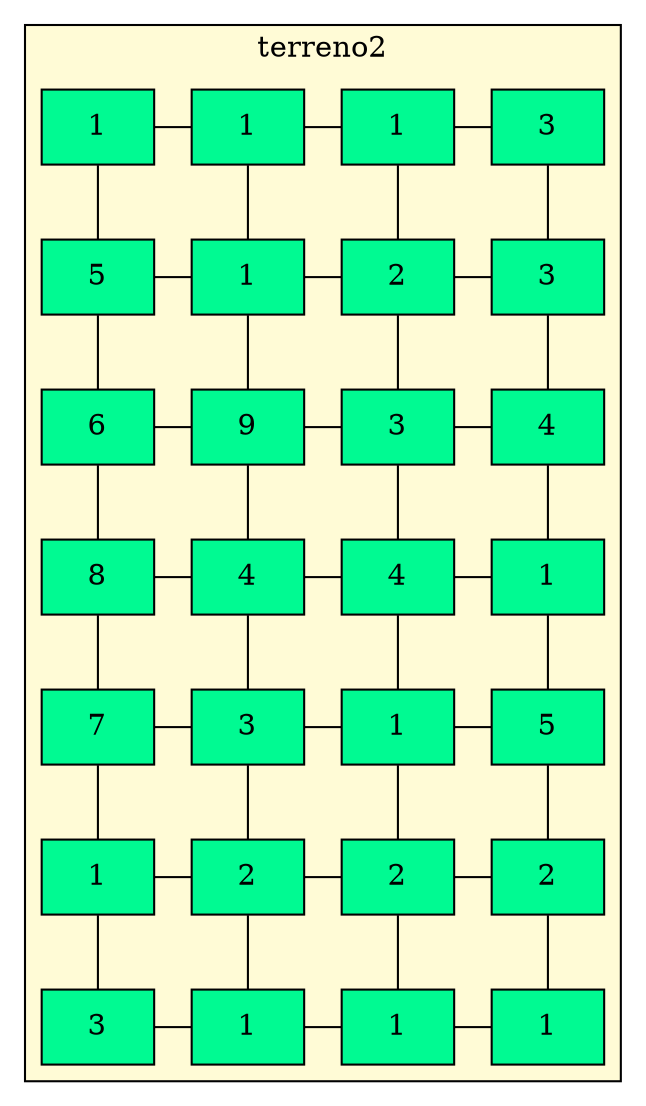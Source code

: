 
        digraph mapaTerreno{
            node[shape=box fillcolor="#00FA92" style =filled]
            
            subgraph cluster_p{
                label= terreno2
                bgcolor = "#FFFBD6"
                edge[dir = "none"]
    nodo1_1[label="1"]
nodo1_2[label="1"]
nodo1_3[label="1"]
nodo1_4[label="3"]
nodo2_1[label="5"]
nodo2_2[label="1"]
nodo2_3[label="2"]
nodo2_4[label="3"]
nodo3_1[label="6"]
nodo3_2[label="9"]
nodo3_3[label="3"]
nodo3_4[label="4"]
nodo4_1[label="8"]
nodo4_2[label="4"]
nodo4_3[label="4"]
nodo4_4[label="1"]
nodo5_1[label="7"]
nodo5_2[label="3"]
nodo5_3[label="1"]
nodo5_4[label="5"]
nodo6_1[label="1"]
nodo6_2[label="2"]
nodo6_3[label="2"]
nodo6_4[label="2"]
nodo7_1[label="3"]
nodo7_2[label="1"]
nodo7_3[label="1"]
nodo7_4[label="1"]

nodo1_1->nodo2_1->nodo3_1->nodo4_1->nodo5_1->nodo6_1->nodo7_1
nodo1_2->nodo2_2->nodo3_2->nodo4_2->nodo5_2->nodo6_2->nodo7_2
nodo1_3->nodo2_3->nodo3_3->nodo4_3->nodo5_3->nodo6_3->nodo7_3
nodo1_4->nodo2_4->nodo3_4->nodo4_4->nodo5_4->nodo6_4->nodo7_4
rank=same{nodo1_1->nodo1_2->nodo1_3->nodo1_4}
rank=same{nodo2_1->nodo2_2->nodo2_3->nodo2_4}
rank=same{nodo3_1->nodo3_2->nodo3_3->nodo3_4}
rank=same{nodo4_1->nodo4_2->nodo4_3->nodo4_4}
rank=same{nodo5_1->nodo5_2->nodo5_3->nodo5_4}
rank=same{nodo6_1->nodo6_2->nodo6_3->nodo6_4}
rank=same{nodo7_1->nodo7_2->nodo7_3->nodo7_4}
        } }
    